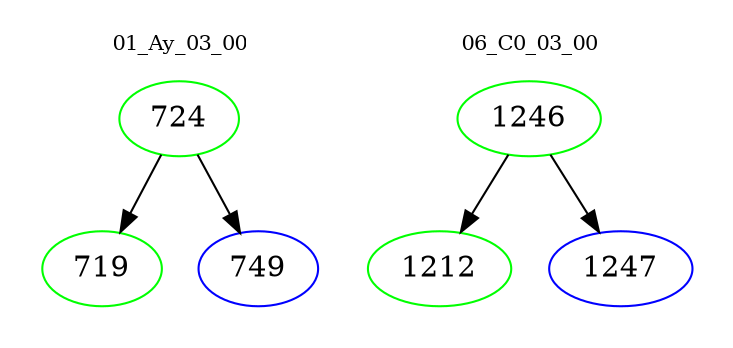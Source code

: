 digraph{
subgraph cluster_0 {
color = white
label = "01_Ay_03_00";
fontsize=10;
T0_724 [label="724", color="green"]
T0_724 -> T0_719 [color="black"]
T0_719 [label="719", color="green"]
T0_724 -> T0_749 [color="black"]
T0_749 [label="749", color="blue"]
}
subgraph cluster_1 {
color = white
label = "06_C0_03_00";
fontsize=10;
T1_1246 [label="1246", color="green"]
T1_1246 -> T1_1212 [color="black"]
T1_1212 [label="1212", color="green"]
T1_1246 -> T1_1247 [color="black"]
T1_1247 [label="1247", color="blue"]
}
}

